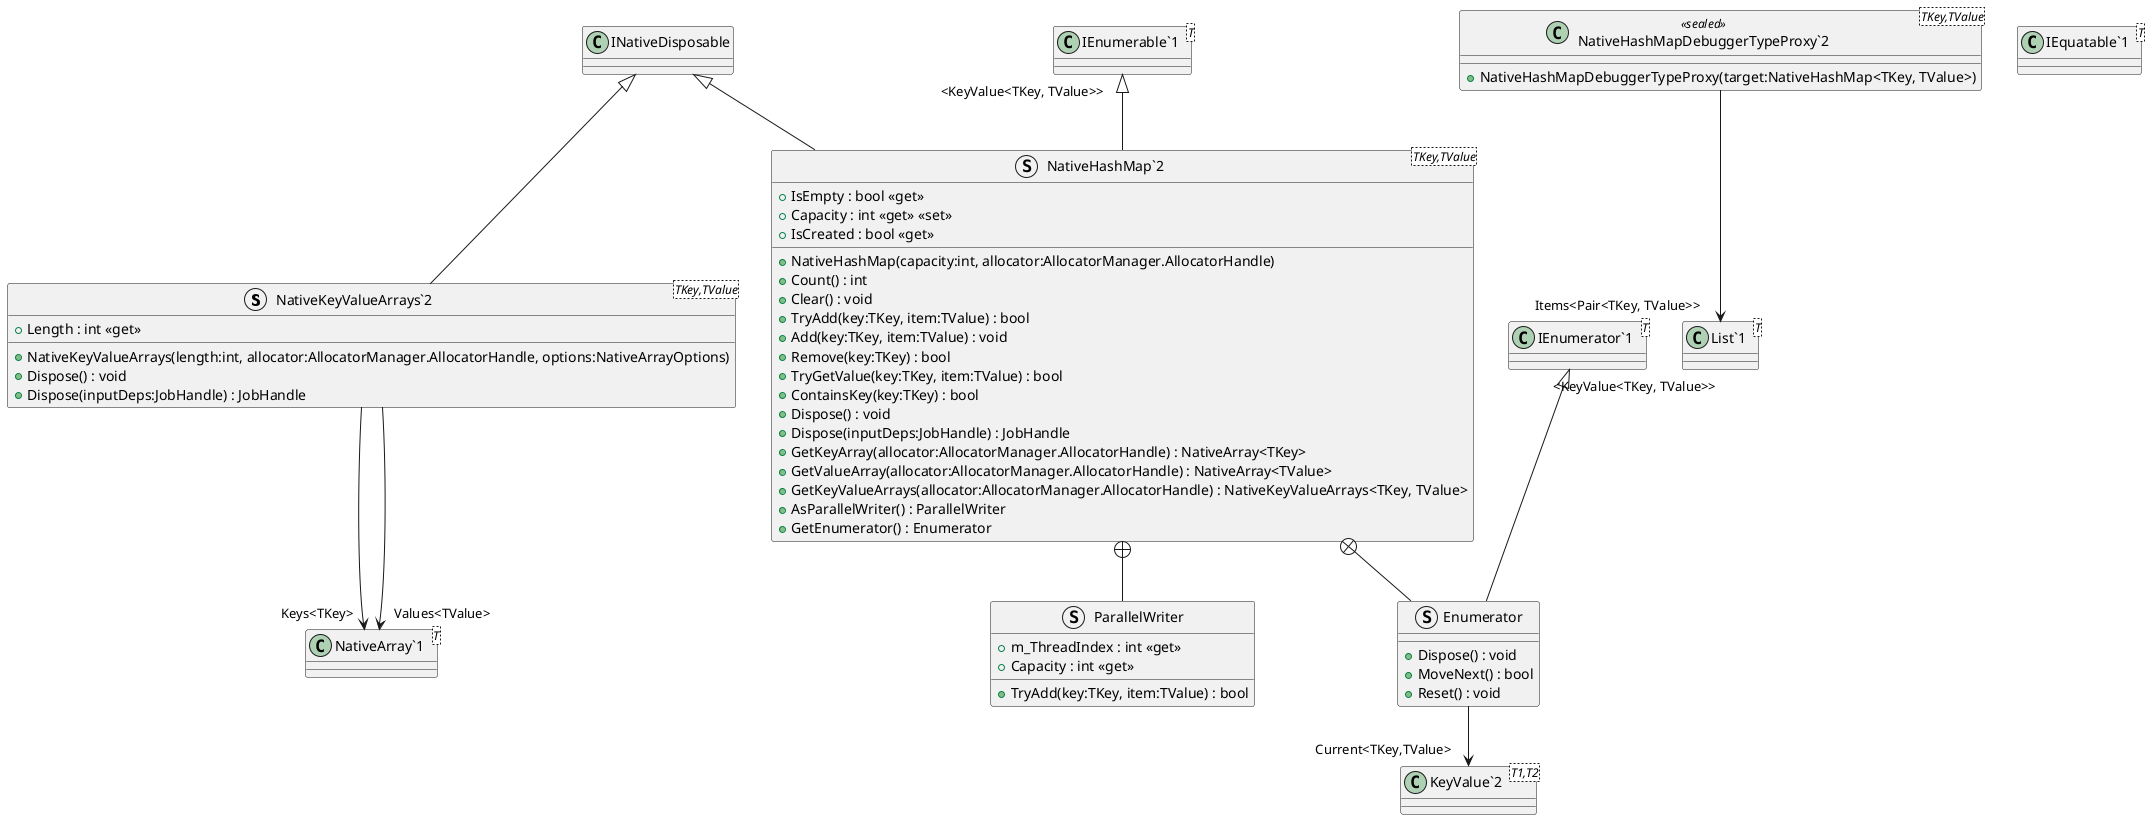 @startuml
struct "NativeKeyValueArrays`2"<TKey,TValue> {
    + Length : int <<get>>
    + NativeKeyValueArrays(length:int, allocator:AllocatorManager.AllocatorHandle, options:NativeArrayOptions)
    + Dispose() : void
    + Dispose(inputDeps:JobHandle) : JobHandle
}
struct "NativeHashMap`2"<TKey,TValue> {
    + NativeHashMap(capacity:int, allocator:AllocatorManager.AllocatorHandle)
    + IsEmpty : bool <<get>>
    + Count() : int
    + Capacity : int <<get>> <<set>>
    + Clear() : void
    + TryAdd(key:TKey, item:TValue) : bool
    + Add(key:TKey, item:TValue) : void
    + Remove(key:TKey) : bool
    + TryGetValue(key:TKey, item:TValue) : bool
    + ContainsKey(key:TKey) : bool
    + IsCreated : bool <<get>>
    + Dispose() : void
    + Dispose(inputDeps:JobHandle) : JobHandle
    + GetKeyArray(allocator:AllocatorManager.AllocatorHandle) : NativeArray<TKey>
    + GetValueArray(allocator:AllocatorManager.AllocatorHandle) : NativeArray<TValue>
    + GetKeyValueArrays(allocator:AllocatorManager.AllocatorHandle) : NativeKeyValueArrays<TKey, TValue>
    + AsParallelWriter() : ParallelWriter
    + GetEnumerator() : Enumerator
}
class "NativeHashMapDebuggerTypeProxy`2"<TKey,TValue> <<sealed>> {
    + NativeHashMapDebuggerTypeProxy(target:NativeHashMap<TKey, TValue>)
}
class "NativeArray`1"<T> {
}
class "IEnumerable`1"<T> {
}
class "IEquatable`1"<T> {
}
struct ParallelWriter {
    + m_ThreadIndex : int <<get>>
    + Capacity : int <<get>>
    + TryAdd(key:TKey, item:TValue) : bool
}
struct Enumerator {
    + Dispose() : void
    + MoveNext() : bool
    + Reset() : void
}
class "List`1"<T> {
}
class "IEnumerator`1"<T> {
}
class "KeyValue`2"<T1,T2> {
}
INativeDisposable <|-- "NativeKeyValueArrays`2"
"NativeKeyValueArrays`2" --> "Keys<TKey>" "NativeArray`1"
"NativeKeyValueArrays`2" --> "Values<TValue>" "NativeArray`1"
INativeDisposable <|-- "NativeHashMap`2"
"IEnumerable`1" "<KeyValue<TKey, TValue>>" <|-- "NativeHashMap`2"
"NativeHashMapDebuggerTypeProxy`2" --> "Items<Pair<TKey, TValue>>" "List`1"
"NativeHashMap`2" +-- ParallelWriter
"NativeHashMap`2" +-- Enumerator
"IEnumerator`1" "<KeyValue<TKey, TValue>>" <|-- Enumerator
Enumerator --> "Current<TKey,TValue>" "KeyValue`2"
@enduml
